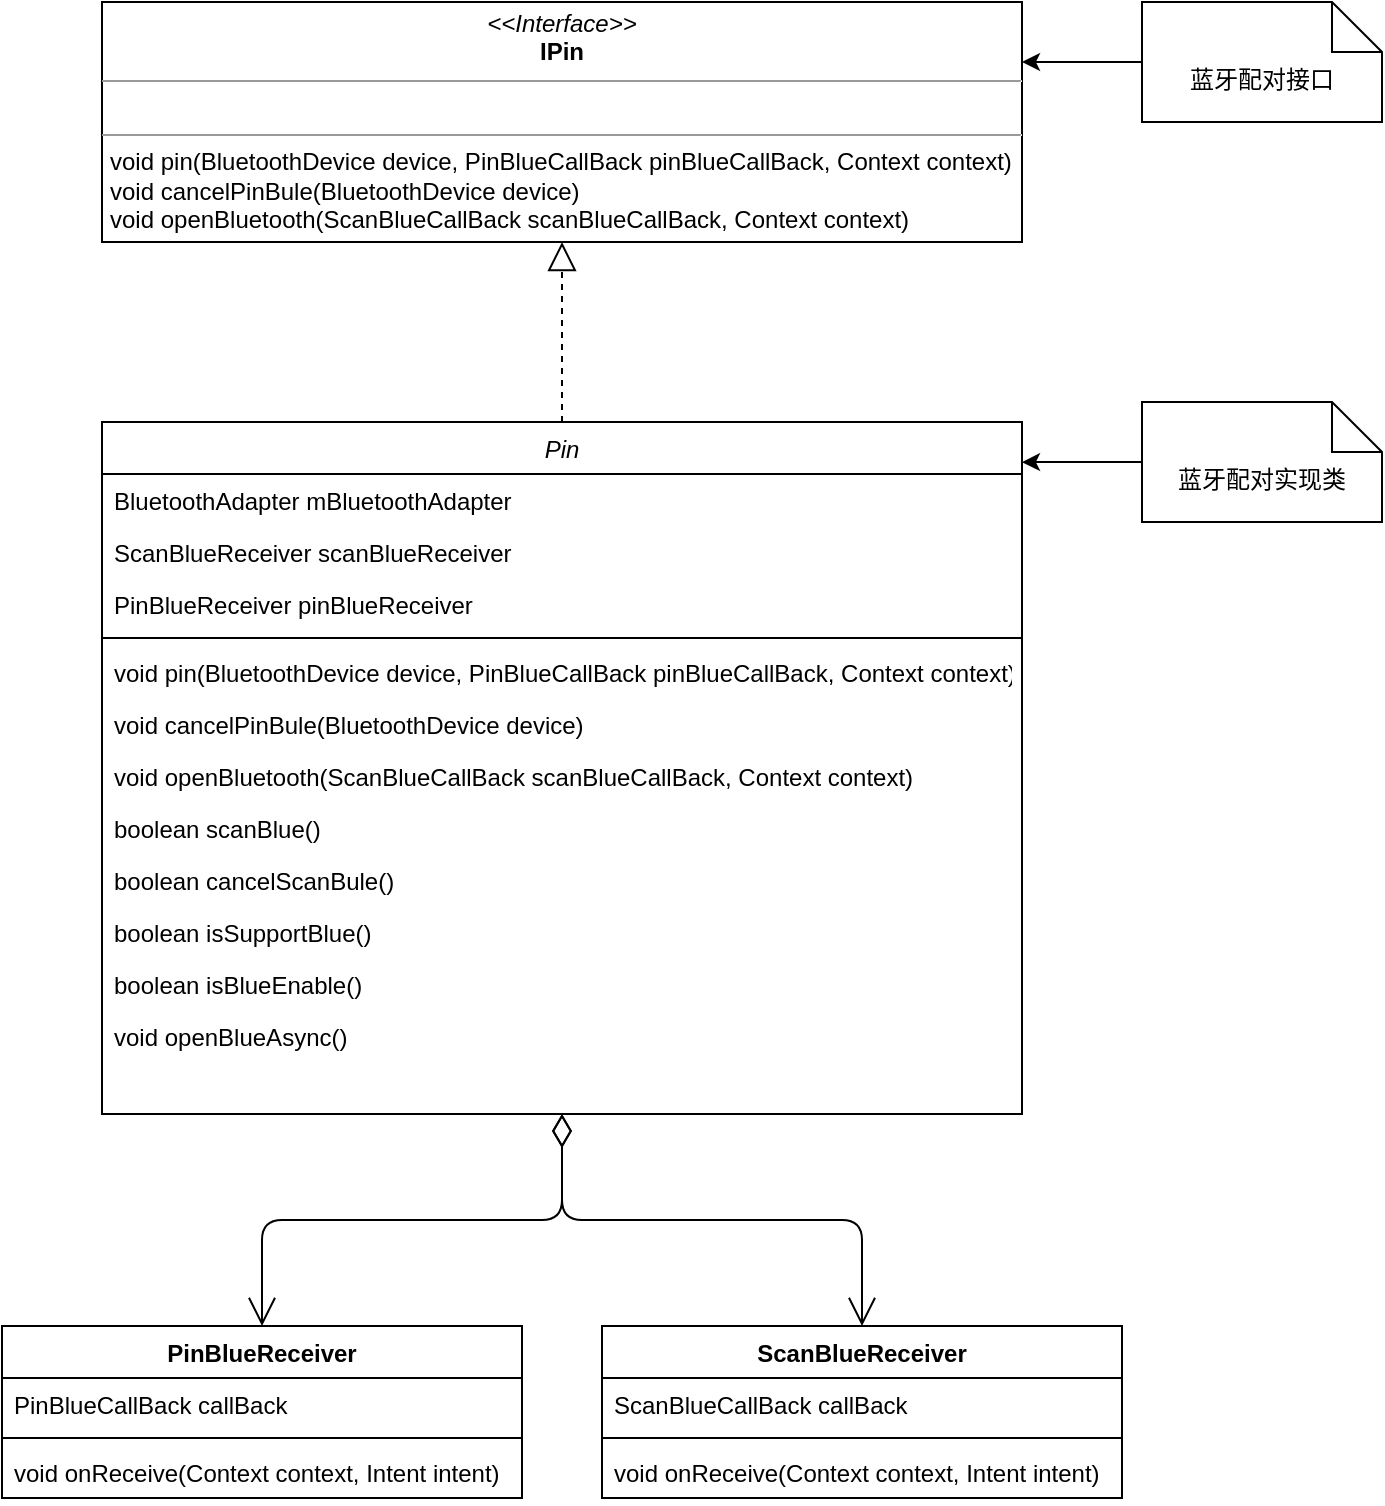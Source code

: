 <mxfile version="13.10.4" type="github">
  <diagram id="0igT6Z8USLS9-a0kmWIc" name="Page-1">
    <mxGraphModel dx="1038" dy="1744" grid="1" gridSize="10" guides="1" tooltips="1" connect="1" arrows="1" fold="1" page="1" pageScale="1" pageWidth="827" pageHeight="1169" math="0" shadow="0">
      <root>
        <mxCell id="0" />
        <mxCell id="1" parent="0" />
        <mxCell id="M-jWcVCXZFEZKFXjyS6u-1" value="Pin" style="swimlane;fontStyle=2;align=center;verticalAlign=top;childLayout=stackLayout;horizontal=1;startSize=26;horizontalStack=0;resizeParent=1;resizeLast=0;collapsible=1;marginBottom=0;rounded=0;shadow=0;strokeWidth=1;" vertex="1" parent="1">
          <mxGeometry x="100" y="-140" width="460" height="346" as="geometry">
            <mxRectangle x="230" y="140" width="160" height="26" as="alternateBounds" />
          </mxGeometry>
        </mxCell>
        <mxCell id="M-jWcVCXZFEZKFXjyS6u-2" value="BluetoothAdapter mBluetoothAdapter" style="text;align=left;verticalAlign=top;spacingLeft=4;spacingRight=4;overflow=hidden;rotatable=0;points=[[0,0.5],[1,0.5]];portConstraint=eastwest;" vertex="1" parent="M-jWcVCXZFEZKFXjyS6u-1">
          <mxGeometry y="26" width="460" height="26" as="geometry" />
        </mxCell>
        <mxCell id="M-jWcVCXZFEZKFXjyS6u-3" value="ScanBlueReceiver scanBlueReceiver" style="text;align=left;verticalAlign=top;spacingLeft=4;spacingRight=4;overflow=hidden;rotatable=0;points=[[0,0.5],[1,0.5]];portConstraint=eastwest;rounded=0;shadow=0;html=0;" vertex="1" parent="M-jWcVCXZFEZKFXjyS6u-1">
          <mxGeometry y="52" width="460" height="26" as="geometry" />
        </mxCell>
        <mxCell id="M-jWcVCXZFEZKFXjyS6u-4" value="PinBlueReceiver pinBlueReceiver" style="text;align=left;verticalAlign=top;spacingLeft=4;spacingRight=4;overflow=hidden;rotatable=0;points=[[0,0.5],[1,0.5]];portConstraint=eastwest;rounded=0;shadow=0;html=0;" vertex="1" parent="M-jWcVCXZFEZKFXjyS6u-1">
          <mxGeometry y="78" width="460" height="26" as="geometry" />
        </mxCell>
        <mxCell id="M-jWcVCXZFEZKFXjyS6u-5" value="" style="line;html=1;strokeWidth=1;align=left;verticalAlign=middle;spacingTop=-1;spacingLeft=3;spacingRight=3;rotatable=0;labelPosition=right;points=[];portConstraint=eastwest;" vertex="1" parent="M-jWcVCXZFEZKFXjyS6u-1">
          <mxGeometry y="104" width="460" height="8" as="geometry" />
        </mxCell>
        <mxCell id="M-jWcVCXZFEZKFXjyS6u-6" value="void pin(BluetoothDevice device, PinBlueCallBack pinBlueCallBack, Context context)" style="text;align=left;verticalAlign=top;spacingLeft=4;spacingRight=4;overflow=hidden;rotatable=0;points=[[0,0.5],[1,0.5]];portConstraint=eastwest;" vertex="1" parent="M-jWcVCXZFEZKFXjyS6u-1">
          <mxGeometry y="112" width="460" height="26" as="geometry" />
        </mxCell>
        <mxCell id="M-jWcVCXZFEZKFXjyS6u-7" value="void cancelPinBule(BluetoothDevice device)" style="text;align=left;verticalAlign=top;spacingLeft=4;spacingRight=4;overflow=hidden;rotatable=0;points=[[0,0.5],[1,0.5]];portConstraint=eastwest;" vertex="1" parent="M-jWcVCXZFEZKFXjyS6u-1">
          <mxGeometry y="138" width="460" height="26" as="geometry" />
        </mxCell>
        <mxCell id="M-jWcVCXZFEZKFXjyS6u-8" value="void openBluetooth(ScanBlueCallBack scanBlueCallBack, Context context)" style="text;align=left;verticalAlign=top;spacingLeft=4;spacingRight=4;overflow=hidden;rotatable=0;points=[[0,0.5],[1,0.5]];portConstraint=eastwest;" vertex="1" parent="M-jWcVCXZFEZKFXjyS6u-1">
          <mxGeometry y="164" width="460" height="26" as="geometry" />
        </mxCell>
        <mxCell id="M-jWcVCXZFEZKFXjyS6u-9" value="boolean scanBlue()" style="text;align=left;verticalAlign=top;spacingLeft=4;spacingRight=4;overflow=hidden;rotatable=0;points=[[0,0.5],[1,0.5]];portConstraint=eastwest;" vertex="1" parent="M-jWcVCXZFEZKFXjyS6u-1">
          <mxGeometry y="190" width="460" height="26" as="geometry" />
        </mxCell>
        <mxCell id="M-jWcVCXZFEZKFXjyS6u-10" value="boolean cancelScanBule()" style="text;align=left;verticalAlign=top;spacingLeft=4;spacingRight=4;overflow=hidden;rotatable=0;points=[[0,0.5],[1,0.5]];portConstraint=eastwest;" vertex="1" parent="M-jWcVCXZFEZKFXjyS6u-1">
          <mxGeometry y="216" width="460" height="26" as="geometry" />
        </mxCell>
        <mxCell id="M-jWcVCXZFEZKFXjyS6u-11" value="boolean isSupportBlue()" style="text;align=left;verticalAlign=top;spacingLeft=4;spacingRight=4;overflow=hidden;rotatable=0;points=[[0,0.5],[1,0.5]];portConstraint=eastwest;" vertex="1" parent="M-jWcVCXZFEZKFXjyS6u-1">
          <mxGeometry y="242" width="460" height="26" as="geometry" />
        </mxCell>
        <mxCell id="M-jWcVCXZFEZKFXjyS6u-12" value="boolean isBlueEnable()" style="text;align=left;verticalAlign=top;spacingLeft=4;spacingRight=4;overflow=hidden;rotatable=0;points=[[0,0.5],[1,0.5]];portConstraint=eastwest;" vertex="1" parent="M-jWcVCXZFEZKFXjyS6u-1">
          <mxGeometry y="268" width="460" height="26" as="geometry" />
        </mxCell>
        <mxCell id="M-jWcVCXZFEZKFXjyS6u-13" value="void openBlueAsync()" style="text;align=left;verticalAlign=top;spacingLeft=4;spacingRight=4;overflow=hidden;rotatable=0;points=[[0,0.5],[1,0.5]];portConstraint=eastwest;" vertex="1" parent="M-jWcVCXZFEZKFXjyS6u-1">
          <mxGeometry y="294" width="460" height="26" as="geometry" />
        </mxCell>
        <mxCell id="M-jWcVCXZFEZKFXjyS6u-14" value="&lt;p style=&quot;margin: 0px ; margin-top: 4px ; text-align: center&quot;&gt;&lt;i&gt;&amp;lt;&amp;lt;Interface&amp;gt;&amp;gt;&lt;/i&gt;&lt;br&gt;&lt;b&gt;IPin&lt;/b&gt;&lt;br&gt;&lt;/p&gt;&lt;hr size=&quot;1&quot;&gt;&lt;p style=&quot;margin: 0px ; margin-left: 4px&quot;&gt;&lt;br&gt;&lt;/p&gt;&lt;hr size=&quot;1&quot;&gt;&lt;p style=&quot;margin: 0px ; margin-left: 4px&quot;&gt;void pin(BluetoothDevice device, PinBlueCallBack pinBlueCallBack, Context context)&lt;br&gt;void cancelPinBule(BluetoothDevice device)&lt;/p&gt;&lt;p style=&quot;margin: 0px ; margin-left: 4px&quot;&gt;void openBluetooth(ScanBlueCallBack scanBlueCallBack, Context context)&lt;br&gt;&lt;/p&gt;" style="verticalAlign=top;align=left;overflow=fill;fontSize=12;fontFamily=Helvetica;html=1;" vertex="1" parent="1">
          <mxGeometry x="100" y="-350" width="460" height="120" as="geometry" />
        </mxCell>
        <mxCell id="M-jWcVCXZFEZKFXjyS6u-15" value="" style="endArrow=block;dashed=1;endFill=0;endSize=12;html=1;" edge="1" parent="1" source="M-jWcVCXZFEZKFXjyS6u-1" target="M-jWcVCXZFEZKFXjyS6u-14">
          <mxGeometry width="160" relative="1" as="geometry">
            <mxPoint x="130" y="-180" as="sourcePoint" />
            <mxPoint x="290" y="-180" as="targetPoint" />
          </mxGeometry>
        </mxCell>
        <mxCell id="M-jWcVCXZFEZKFXjyS6u-16" style="edgeStyle=orthogonalEdgeStyle;rounded=0;orthogonalLoop=1;jettySize=auto;html=1;entryX=1;entryY=0.25;entryDx=0;entryDy=0;" edge="1" parent="1" source="M-jWcVCXZFEZKFXjyS6u-17" target="M-jWcVCXZFEZKFXjyS6u-14">
          <mxGeometry relative="1" as="geometry" />
        </mxCell>
        <mxCell id="M-jWcVCXZFEZKFXjyS6u-17" value="蓝牙配对接口" style="shape=note2;boundedLbl=1;whiteSpace=wrap;html=1;size=25;verticalAlign=top;align=center;" vertex="1" parent="1">
          <mxGeometry x="620" y="-350" width="120" height="60" as="geometry" />
        </mxCell>
        <mxCell id="M-jWcVCXZFEZKFXjyS6u-18" style="edgeStyle=orthogonalEdgeStyle;rounded=0;orthogonalLoop=1;jettySize=auto;html=1;entryX=1;entryY=0.058;entryDx=0;entryDy=0;entryPerimeter=0;" edge="1" parent="1" source="M-jWcVCXZFEZKFXjyS6u-19" target="M-jWcVCXZFEZKFXjyS6u-1">
          <mxGeometry relative="1" as="geometry">
            <mxPoint x="590" y="-117" as="targetPoint" />
          </mxGeometry>
        </mxCell>
        <mxCell id="M-jWcVCXZFEZKFXjyS6u-19" value="蓝牙配对实现类" style="shape=note2;boundedLbl=1;whiteSpace=wrap;html=1;size=25;verticalAlign=top;align=center;" vertex="1" parent="1">
          <mxGeometry x="620" y="-150" width="120" height="60" as="geometry" />
        </mxCell>
        <mxCell id="M-jWcVCXZFEZKFXjyS6u-20" value="ScanBlueReceiver" style="swimlane;fontStyle=1;align=center;verticalAlign=top;childLayout=stackLayout;horizontal=1;startSize=26;horizontalStack=0;resizeParent=1;resizeParentMax=0;resizeLast=0;collapsible=1;marginBottom=0;" vertex="1" parent="1">
          <mxGeometry x="350" y="312" width="260" height="86" as="geometry" />
        </mxCell>
        <mxCell id="M-jWcVCXZFEZKFXjyS6u-21" value="ScanBlueCallBack callBack" style="text;strokeColor=none;fillColor=none;align=left;verticalAlign=top;spacingLeft=4;spacingRight=4;overflow=hidden;rotatable=0;points=[[0,0.5],[1,0.5]];portConstraint=eastwest;" vertex="1" parent="M-jWcVCXZFEZKFXjyS6u-20">
          <mxGeometry y="26" width="260" height="26" as="geometry" />
        </mxCell>
        <mxCell id="M-jWcVCXZFEZKFXjyS6u-22" value="" style="line;strokeWidth=1;fillColor=none;align=left;verticalAlign=middle;spacingTop=-1;spacingLeft=3;spacingRight=3;rotatable=0;labelPosition=right;points=[];portConstraint=eastwest;" vertex="1" parent="M-jWcVCXZFEZKFXjyS6u-20">
          <mxGeometry y="52" width="260" height="8" as="geometry" />
        </mxCell>
        <mxCell id="M-jWcVCXZFEZKFXjyS6u-23" value="void onReceive(Context context, Intent intent)" style="text;strokeColor=none;fillColor=none;align=left;verticalAlign=top;spacingLeft=4;spacingRight=4;overflow=hidden;rotatable=0;points=[[0,0.5],[1,0.5]];portConstraint=eastwest;" vertex="1" parent="M-jWcVCXZFEZKFXjyS6u-20">
          <mxGeometry y="60" width="260" height="26" as="geometry" />
        </mxCell>
        <mxCell id="M-jWcVCXZFEZKFXjyS6u-24" value="PinBlueReceiver" style="swimlane;fontStyle=1;align=center;verticalAlign=top;childLayout=stackLayout;horizontal=1;startSize=26;horizontalStack=0;resizeParent=1;resizeParentMax=0;resizeLast=0;collapsible=1;marginBottom=0;" vertex="1" parent="1">
          <mxGeometry x="50" y="312" width="260" height="86" as="geometry" />
        </mxCell>
        <mxCell id="M-jWcVCXZFEZKFXjyS6u-25" value="PinBlueCallBack callBack" style="text;strokeColor=none;fillColor=none;align=left;verticalAlign=top;spacingLeft=4;spacingRight=4;overflow=hidden;rotatable=0;points=[[0,0.5],[1,0.5]];portConstraint=eastwest;" vertex="1" parent="M-jWcVCXZFEZKFXjyS6u-24">
          <mxGeometry y="26" width="260" height="26" as="geometry" />
        </mxCell>
        <mxCell id="M-jWcVCXZFEZKFXjyS6u-26" value="" style="line;strokeWidth=1;fillColor=none;align=left;verticalAlign=middle;spacingTop=-1;spacingLeft=3;spacingRight=3;rotatable=0;labelPosition=right;points=[];portConstraint=eastwest;" vertex="1" parent="M-jWcVCXZFEZKFXjyS6u-24">
          <mxGeometry y="52" width="260" height="8" as="geometry" />
        </mxCell>
        <mxCell id="M-jWcVCXZFEZKFXjyS6u-27" value="void onReceive(Context context, Intent intent)" style="text;strokeColor=none;fillColor=none;align=left;verticalAlign=top;spacingLeft=4;spacingRight=4;overflow=hidden;rotatable=0;points=[[0,0.5],[1,0.5]];portConstraint=eastwest;" vertex="1" parent="M-jWcVCXZFEZKFXjyS6u-24">
          <mxGeometry y="60" width="260" height="26" as="geometry" />
        </mxCell>
        <mxCell id="M-jWcVCXZFEZKFXjyS6u-28" value="" style="endArrow=open;html=1;endSize=12;startArrow=diamondThin;startSize=14;startFill=0;edgeStyle=orthogonalEdgeStyle;align=left;verticalAlign=bottom;exitX=0.5;exitY=1;exitDx=0;exitDy=0;" edge="1" parent="1" source="M-jWcVCXZFEZKFXjyS6u-1" target="M-jWcVCXZFEZKFXjyS6u-20">
          <mxGeometry x="-1" y="3" relative="1" as="geometry">
            <mxPoint x="250" y="240" as="sourcePoint" />
            <mxPoint x="410" y="240" as="targetPoint" />
          </mxGeometry>
        </mxCell>
        <mxCell id="M-jWcVCXZFEZKFXjyS6u-29" value="" style="endArrow=open;html=1;endSize=12;startArrow=diamondThin;startSize=14;startFill=0;edgeStyle=orthogonalEdgeStyle;align=left;verticalAlign=bottom;" edge="1" parent="1" source="M-jWcVCXZFEZKFXjyS6u-1" target="M-jWcVCXZFEZKFXjyS6u-24">
          <mxGeometry x="-1" y="3" relative="1" as="geometry">
            <mxPoint x="220" y="240" as="sourcePoint" />
            <mxPoint x="420" y="250" as="targetPoint" />
          </mxGeometry>
        </mxCell>
      </root>
    </mxGraphModel>
  </diagram>
</mxfile>
